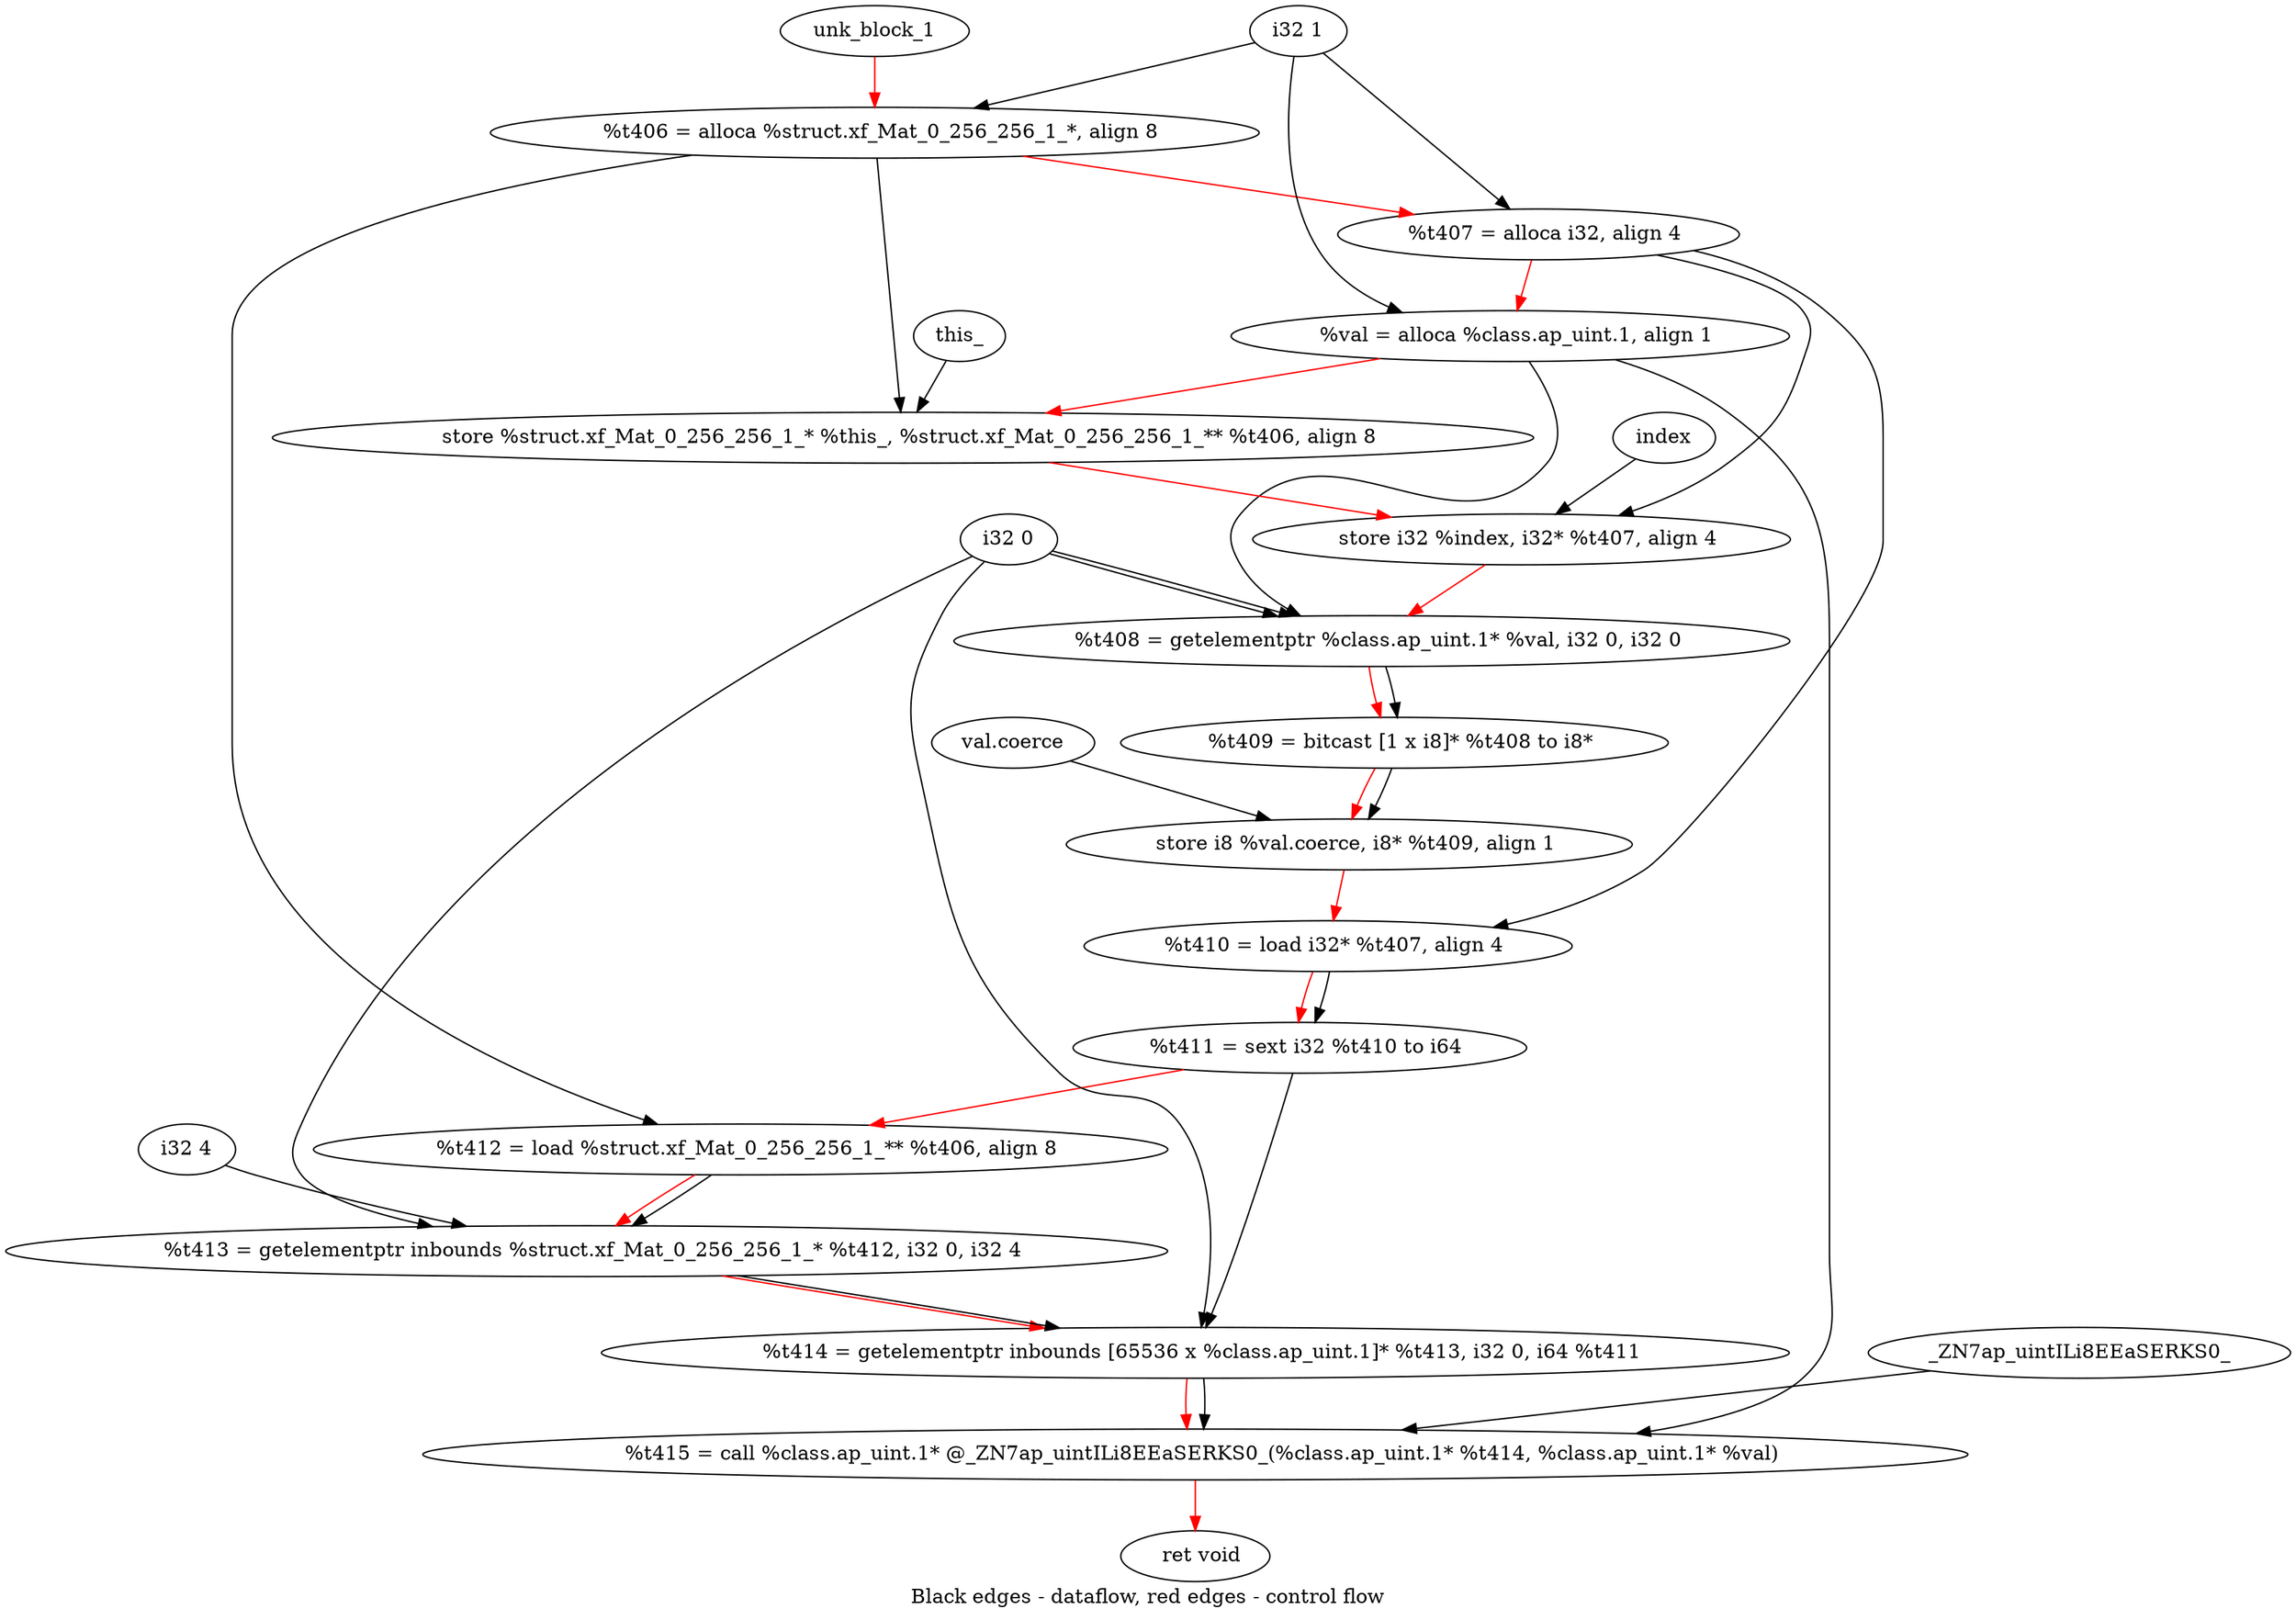 digraph G {
compound=true
label="Black edges - dataflow, red edges - control flow"
"t406" [label="  %t406 = alloca %struct.xf_Mat_0_256_256_1_*, align 8"]
"t407" [label="  %t407 = alloca i32, align 4"]
"val" [label="  %val = alloca %class.ap_uint.1, align 1"]
"_1" [label="  store %struct.xf_Mat_0_256_256_1_* %this_, %struct.xf_Mat_0_256_256_1_** %t406, align 8"]
"_2" [label="  store i32 %index, i32* %t407, align 4"]
"t408" [label="  %t408 = getelementptr %class.ap_uint.1* %val, i32 0, i32 0"]
"t409" [label="  %t409 = bitcast [1 x i8]* %t408 to i8*"]
"_3" [label="  store i8 %val.coerce, i8* %t409, align 1"]
"t410" [label="  %t410 = load i32* %t407, align 4"]
"t411" [label="  %t411 = sext i32 %t410 to i64"]
"t412" [label="  %t412 = load %struct.xf_Mat_0_256_256_1_** %t406, align 8"]
"t413" [label="  %t413 = getelementptr inbounds %struct.xf_Mat_0_256_256_1_* %t412, i32 0, i32 4"]
"t414" [label="  %t414 = getelementptr inbounds [65536 x %class.ap_uint.1]* %t413, i32 0, i64 %t411"]
"t415" [label="  %t415 = call %class.ap_uint.1* @_ZN7ap_uintILi8EEaSERKS0_(%class.ap_uint.1* %t414, %class.ap_uint.1* %val)"]
"_4" [label="  ret void"]
"unk_block_1" -> "t406"[color=red]
"i32 1" -> "t406"
"t406" -> "t407"[color=red weight=2]
"i32 1" -> "t407"
"t407" -> "val"[color=red weight=2]
"i32 1" -> "val"
"val" -> "_1"[color=red weight=2]
"this_" -> "_1"
"t406" -> "_1"
"_1" -> "_2"[color=red weight=2]
"index" -> "_2"
"t407" -> "_2"
"_2" -> "t408"[color=red weight=2]
"val" -> "t408"
"i32 0" -> "t408"
"i32 0" -> "t408"
"t408" -> "t409"[color=red weight=2]
"t408" -> "t409"
"t409" -> "_3"[color=red weight=2]
"val.coerce" -> "_3"
"t409" -> "_3"
"_3" -> "t410"[color=red weight=2]
"t407" -> "t410"
"t410" -> "t411"[color=red weight=2]
"t410" -> "t411"
"t411" -> "t412"[color=red weight=2]
"t406" -> "t412"
"t412" -> "t413"[color=red weight=2]
"t412" -> "t413"
"i32 0" -> "t413"
"i32 4" -> "t413"
"t413" -> "t414"[color=red weight=2]
"t413" -> "t414"
"i32 0" -> "t414"
"t411" -> "t414"
"t414" -> "t415"[color=red weight=2]
"t414" -> "t415"
"val" -> "t415"
"_ZN7ap_uintILi8EEaSERKS0_" -> "t415"
"t415" -> "_4"[color=red weight=2]

}
